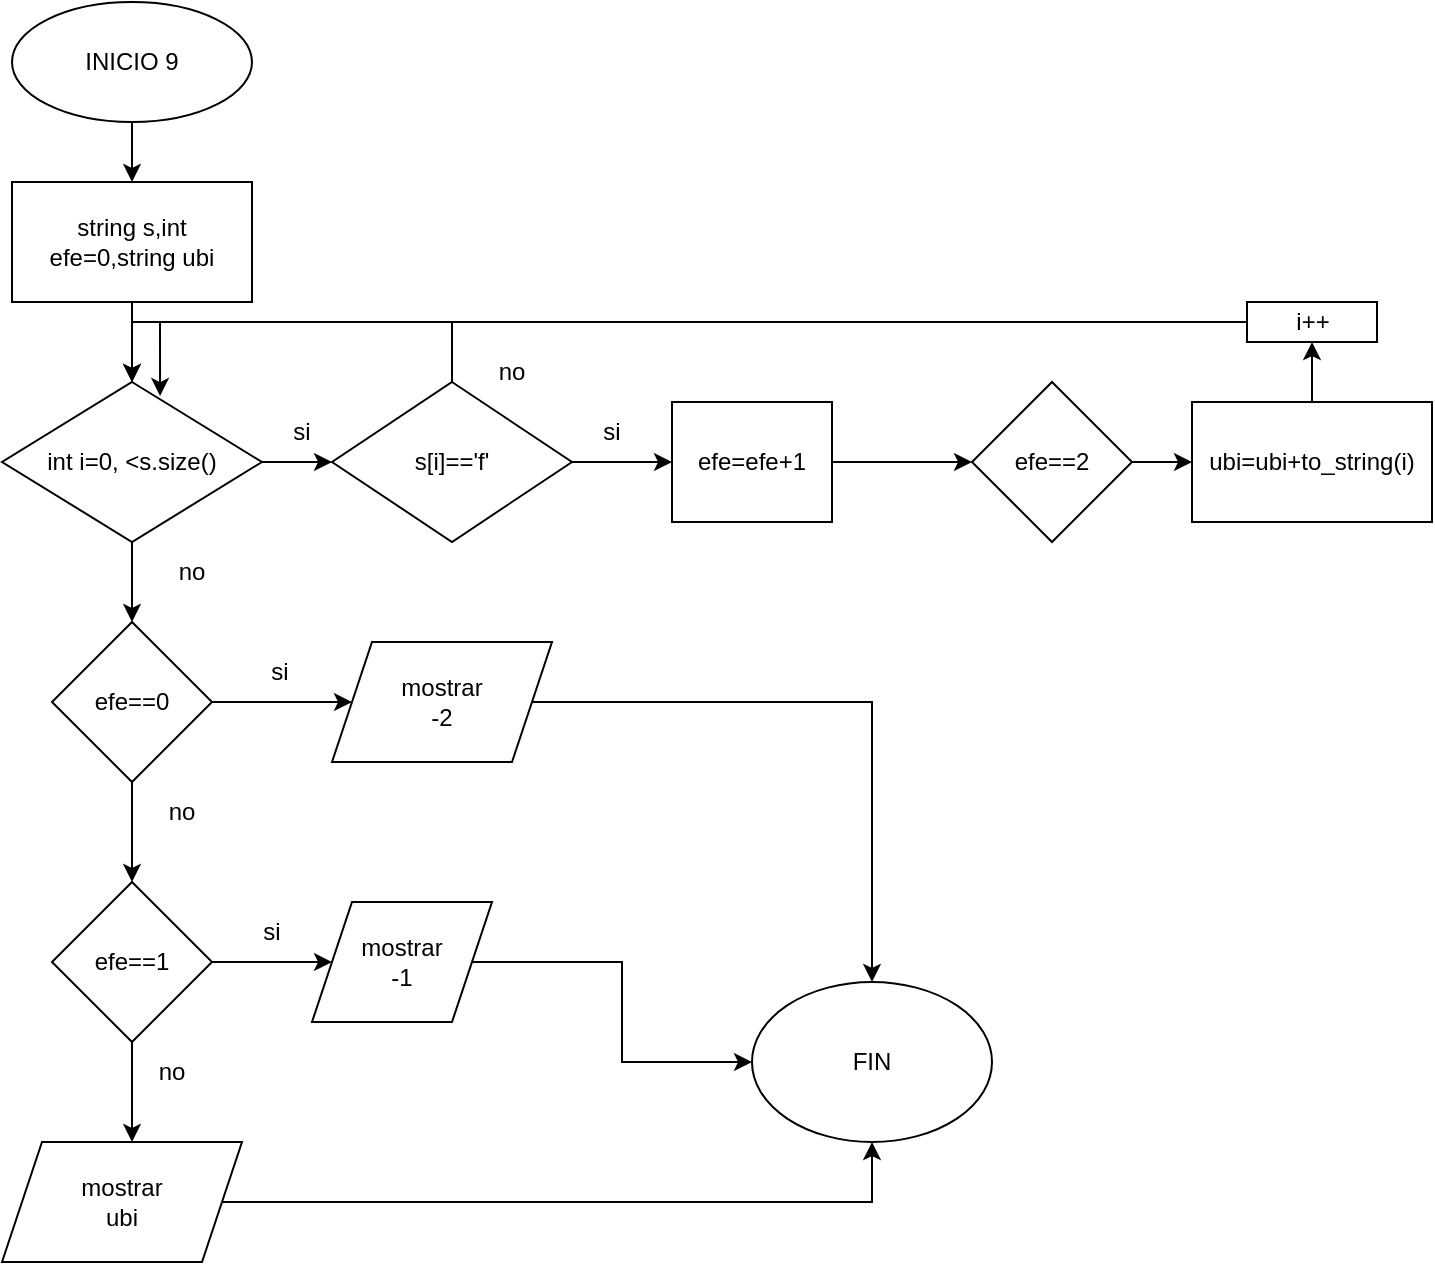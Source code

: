 <mxfile version="24.4.0" type="github">
  <diagram name="Página-1" id="KDaMmYrt1my0MrypVJ8I">
    <mxGraphModel dx="730" dy="775" grid="1" gridSize="10" guides="1" tooltips="1" connect="1" arrows="1" fold="1" page="1" pageScale="1" pageWidth="827" pageHeight="1169" math="0" shadow="0">
      <root>
        <mxCell id="0" />
        <mxCell id="1" parent="0" />
        <mxCell id="pAcXU-V7xjASS0tYpjyw-3" value="" style="edgeStyle=orthogonalEdgeStyle;rounded=0;orthogonalLoop=1;jettySize=auto;html=1;" edge="1" parent="1" source="pAcXU-V7xjASS0tYpjyw-1" target="pAcXU-V7xjASS0tYpjyw-2">
          <mxGeometry relative="1" as="geometry" />
        </mxCell>
        <mxCell id="pAcXU-V7xjASS0tYpjyw-1" value="INICIO 9" style="ellipse;whiteSpace=wrap;html=1;" vertex="1" parent="1">
          <mxGeometry x="310" y="50" width="120" height="60" as="geometry" />
        </mxCell>
        <mxCell id="pAcXU-V7xjASS0tYpjyw-5" value="" style="edgeStyle=orthogonalEdgeStyle;rounded=0;orthogonalLoop=1;jettySize=auto;html=1;" edge="1" parent="1" source="pAcXU-V7xjASS0tYpjyw-2" target="pAcXU-V7xjASS0tYpjyw-4">
          <mxGeometry relative="1" as="geometry" />
        </mxCell>
        <mxCell id="pAcXU-V7xjASS0tYpjyw-2" value="string s,int efe=0,string ubi" style="whiteSpace=wrap;html=1;" vertex="1" parent="1">
          <mxGeometry x="310" y="140" width="120" height="60" as="geometry" />
        </mxCell>
        <mxCell id="pAcXU-V7xjASS0tYpjyw-7" value="" style="edgeStyle=orthogonalEdgeStyle;rounded=0;orthogonalLoop=1;jettySize=auto;html=1;" edge="1" parent="1" source="pAcXU-V7xjASS0tYpjyw-4" target="pAcXU-V7xjASS0tYpjyw-6">
          <mxGeometry relative="1" as="geometry" />
        </mxCell>
        <mxCell id="pAcXU-V7xjASS0tYpjyw-21" value="" style="edgeStyle=orthogonalEdgeStyle;rounded=0;orthogonalLoop=1;jettySize=auto;html=1;" edge="1" parent="1" source="pAcXU-V7xjASS0tYpjyw-4" target="pAcXU-V7xjASS0tYpjyw-20">
          <mxGeometry relative="1" as="geometry" />
        </mxCell>
        <mxCell id="pAcXU-V7xjASS0tYpjyw-4" value="int i=0, &amp;lt;s.size()" style="rhombus;whiteSpace=wrap;html=1;" vertex="1" parent="1">
          <mxGeometry x="305" y="240" width="130" height="80" as="geometry" />
        </mxCell>
        <mxCell id="pAcXU-V7xjASS0tYpjyw-10" value="" style="edgeStyle=orthogonalEdgeStyle;rounded=0;orthogonalLoop=1;jettySize=auto;html=1;" edge="1" parent="1" source="pAcXU-V7xjASS0tYpjyw-6" target="pAcXU-V7xjASS0tYpjyw-9">
          <mxGeometry relative="1" as="geometry" />
        </mxCell>
        <mxCell id="pAcXU-V7xjASS0tYpjyw-6" value="s[i]==&#39;f&#39;" style="rhombus;whiteSpace=wrap;html=1;" vertex="1" parent="1">
          <mxGeometry x="470" y="240" width="120" height="80" as="geometry" />
        </mxCell>
        <mxCell id="pAcXU-V7xjASS0tYpjyw-12" value="" style="edgeStyle=orthogonalEdgeStyle;rounded=0;orthogonalLoop=1;jettySize=auto;html=1;" edge="1" parent="1" source="pAcXU-V7xjASS0tYpjyw-9" target="pAcXU-V7xjASS0tYpjyw-11">
          <mxGeometry relative="1" as="geometry" />
        </mxCell>
        <mxCell id="pAcXU-V7xjASS0tYpjyw-9" value="efe=efe+1" style="whiteSpace=wrap;html=1;" vertex="1" parent="1">
          <mxGeometry x="640" y="250" width="80" height="60" as="geometry" />
        </mxCell>
        <mxCell id="pAcXU-V7xjASS0tYpjyw-14" value="" style="edgeStyle=orthogonalEdgeStyle;rounded=0;orthogonalLoop=1;jettySize=auto;html=1;" edge="1" parent="1" source="pAcXU-V7xjASS0tYpjyw-11" target="pAcXU-V7xjASS0tYpjyw-13">
          <mxGeometry relative="1" as="geometry" />
        </mxCell>
        <mxCell id="pAcXU-V7xjASS0tYpjyw-11" value="efe==2" style="rhombus;whiteSpace=wrap;html=1;" vertex="1" parent="1">
          <mxGeometry x="790" y="240" width="80" height="80" as="geometry" />
        </mxCell>
        <mxCell id="pAcXU-V7xjASS0tYpjyw-15" style="edgeStyle=orthogonalEdgeStyle;rounded=0;orthogonalLoop=1;jettySize=auto;html=1;" edge="1" parent="1" source="pAcXU-V7xjASS0tYpjyw-13" target="pAcXU-V7xjASS0tYpjyw-16">
          <mxGeometry relative="1" as="geometry">
            <mxPoint x="960" y="200" as="targetPoint" />
          </mxGeometry>
        </mxCell>
        <mxCell id="pAcXU-V7xjASS0tYpjyw-13" value="ubi=ubi+to_string(i)" style="whiteSpace=wrap;html=1;" vertex="1" parent="1">
          <mxGeometry x="900" y="250" width="120" height="60" as="geometry" />
        </mxCell>
        <mxCell id="pAcXU-V7xjASS0tYpjyw-19" style="edgeStyle=orthogonalEdgeStyle;rounded=0;orthogonalLoop=1;jettySize=auto;html=1;" edge="1" parent="1" source="pAcXU-V7xjASS0tYpjyw-16" target="pAcXU-V7xjASS0tYpjyw-4">
          <mxGeometry relative="1" as="geometry" />
        </mxCell>
        <mxCell id="pAcXU-V7xjASS0tYpjyw-16" value="i++" style="rounded=0;whiteSpace=wrap;html=1;" vertex="1" parent="1">
          <mxGeometry x="927.5" y="200" width="65" height="20" as="geometry" />
        </mxCell>
        <mxCell id="pAcXU-V7xjASS0tYpjyw-23" value="" style="edgeStyle=orthogonalEdgeStyle;rounded=0;orthogonalLoop=1;jettySize=auto;html=1;" edge="1" parent="1" source="pAcXU-V7xjASS0tYpjyw-20" target="pAcXU-V7xjASS0tYpjyw-22">
          <mxGeometry relative="1" as="geometry" />
        </mxCell>
        <mxCell id="pAcXU-V7xjASS0tYpjyw-25" value="" style="edgeStyle=orthogonalEdgeStyle;rounded=0;orthogonalLoop=1;jettySize=auto;html=1;" edge="1" parent="1" source="pAcXU-V7xjASS0tYpjyw-20" target="pAcXU-V7xjASS0tYpjyw-24">
          <mxGeometry relative="1" as="geometry" />
        </mxCell>
        <mxCell id="pAcXU-V7xjASS0tYpjyw-20" value="efe==0" style="rhombus;whiteSpace=wrap;html=1;" vertex="1" parent="1">
          <mxGeometry x="330" y="360" width="80" height="80" as="geometry" />
        </mxCell>
        <mxCell id="pAcXU-V7xjASS0tYpjyw-32" style="edgeStyle=orthogonalEdgeStyle;rounded=0;orthogonalLoop=1;jettySize=auto;html=1;" edge="1" parent="1" source="pAcXU-V7xjASS0tYpjyw-22" target="pAcXU-V7xjASS0tYpjyw-31">
          <mxGeometry relative="1" as="geometry" />
        </mxCell>
        <mxCell id="pAcXU-V7xjASS0tYpjyw-22" value="mostrar&lt;div&gt;-2&lt;/div&gt;" style="shape=parallelogram;perimeter=parallelogramPerimeter;whiteSpace=wrap;html=1;fixedSize=1;" vertex="1" parent="1">
          <mxGeometry x="470" y="370" width="110" height="60" as="geometry" />
        </mxCell>
        <mxCell id="pAcXU-V7xjASS0tYpjyw-27" value="" style="edgeStyle=orthogonalEdgeStyle;rounded=0;orthogonalLoop=1;jettySize=auto;html=1;" edge="1" parent="1" source="pAcXU-V7xjASS0tYpjyw-24" target="pAcXU-V7xjASS0tYpjyw-26">
          <mxGeometry relative="1" as="geometry" />
        </mxCell>
        <mxCell id="pAcXU-V7xjASS0tYpjyw-29" value="" style="edgeStyle=orthogonalEdgeStyle;rounded=0;orthogonalLoop=1;jettySize=auto;html=1;" edge="1" parent="1" source="pAcXU-V7xjASS0tYpjyw-24">
          <mxGeometry relative="1" as="geometry">
            <mxPoint x="370" y="620" as="targetPoint" />
          </mxGeometry>
        </mxCell>
        <mxCell id="pAcXU-V7xjASS0tYpjyw-24" value="efe==1" style="rhombus;whiteSpace=wrap;html=1;" vertex="1" parent="1">
          <mxGeometry x="330" y="490" width="80" height="80" as="geometry" />
        </mxCell>
        <mxCell id="pAcXU-V7xjASS0tYpjyw-33" style="edgeStyle=orthogonalEdgeStyle;rounded=0;orthogonalLoop=1;jettySize=auto;html=1;entryX=0;entryY=0.5;entryDx=0;entryDy=0;" edge="1" parent="1" source="pAcXU-V7xjASS0tYpjyw-26" target="pAcXU-V7xjASS0tYpjyw-31">
          <mxGeometry relative="1" as="geometry" />
        </mxCell>
        <mxCell id="pAcXU-V7xjASS0tYpjyw-26" value="mostrar&lt;div&gt;-1&lt;/div&gt;" style="shape=parallelogram;perimeter=parallelogramPerimeter;whiteSpace=wrap;html=1;fixedSize=1;" vertex="1" parent="1">
          <mxGeometry x="460" y="500" width="90" height="60" as="geometry" />
        </mxCell>
        <mxCell id="pAcXU-V7xjASS0tYpjyw-34" style="edgeStyle=orthogonalEdgeStyle;rounded=0;orthogonalLoop=1;jettySize=auto;html=1;entryX=0.5;entryY=1;entryDx=0;entryDy=0;" edge="1" parent="1" source="pAcXU-V7xjASS0tYpjyw-30" target="pAcXU-V7xjASS0tYpjyw-31">
          <mxGeometry relative="1" as="geometry" />
        </mxCell>
        <mxCell id="pAcXU-V7xjASS0tYpjyw-30" value="mostrar&lt;div&gt;ubi&lt;/div&gt;" style="shape=parallelogram;perimeter=parallelogramPerimeter;whiteSpace=wrap;html=1;fixedSize=1;" vertex="1" parent="1">
          <mxGeometry x="305" y="620" width="120" height="60" as="geometry" />
        </mxCell>
        <mxCell id="pAcXU-V7xjASS0tYpjyw-31" value="FIN" style="ellipse;whiteSpace=wrap;html=1;" vertex="1" parent="1">
          <mxGeometry x="680" y="540" width="120" height="80" as="geometry" />
        </mxCell>
        <mxCell id="pAcXU-V7xjASS0tYpjyw-35" value="si" style="text;html=1;align=center;verticalAlign=middle;whiteSpace=wrap;rounded=0;" vertex="1" parent="1">
          <mxGeometry x="425" y="250" width="60" height="30" as="geometry" />
        </mxCell>
        <mxCell id="pAcXU-V7xjASS0tYpjyw-38" value="si" style="text;html=1;align=center;verticalAlign=middle;whiteSpace=wrap;rounded=0;" vertex="1" parent="1">
          <mxGeometry x="580" y="250" width="60" height="30" as="geometry" />
        </mxCell>
        <mxCell id="pAcXU-V7xjASS0tYpjyw-39" value="si" style="text;html=1;align=center;verticalAlign=middle;whiteSpace=wrap;rounded=0;" vertex="1" parent="1">
          <mxGeometry x="414" y="370" width="60" height="30" as="geometry" />
        </mxCell>
        <mxCell id="pAcXU-V7xjASS0tYpjyw-42" value="si" style="text;html=1;align=center;verticalAlign=middle;whiteSpace=wrap;rounded=0;" vertex="1" parent="1">
          <mxGeometry x="410" y="500" width="60" height="30" as="geometry" />
        </mxCell>
        <mxCell id="pAcXU-V7xjASS0tYpjyw-43" style="edgeStyle=orthogonalEdgeStyle;rounded=0;orthogonalLoop=1;jettySize=auto;html=1;entryX=0.608;entryY=0.088;entryDx=0;entryDy=0;entryPerimeter=0;" edge="1" parent="1" source="pAcXU-V7xjASS0tYpjyw-6" target="pAcXU-V7xjASS0tYpjyw-4">
          <mxGeometry relative="1" as="geometry">
            <Array as="points">
              <mxPoint x="530" y="210" />
              <mxPoint x="384" y="210" />
            </Array>
          </mxGeometry>
        </mxCell>
        <mxCell id="pAcXU-V7xjASS0tYpjyw-44" value="no" style="text;html=1;align=center;verticalAlign=middle;whiteSpace=wrap;rounded=0;" vertex="1" parent="1">
          <mxGeometry x="530" y="220" width="60" height="30" as="geometry" />
        </mxCell>
        <mxCell id="pAcXU-V7xjASS0tYpjyw-45" value="no" style="text;html=1;align=center;verticalAlign=middle;whiteSpace=wrap;rounded=0;" vertex="1" parent="1">
          <mxGeometry x="370" y="320" width="60" height="30" as="geometry" />
        </mxCell>
        <mxCell id="pAcXU-V7xjASS0tYpjyw-46" value="no" style="text;html=1;align=center;verticalAlign=middle;whiteSpace=wrap;rounded=0;" vertex="1" parent="1">
          <mxGeometry x="365" y="440" width="60" height="30" as="geometry" />
        </mxCell>
        <mxCell id="pAcXU-V7xjASS0tYpjyw-47" value="no" style="text;html=1;align=center;verticalAlign=middle;whiteSpace=wrap;rounded=0;" vertex="1" parent="1">
          <mxGeometry x="360" y="570" width="60" height="30" as="geometry" />
        </mxCell>
      </root>
    </mxGraphModel>
  </diagram>
</mxfile>
